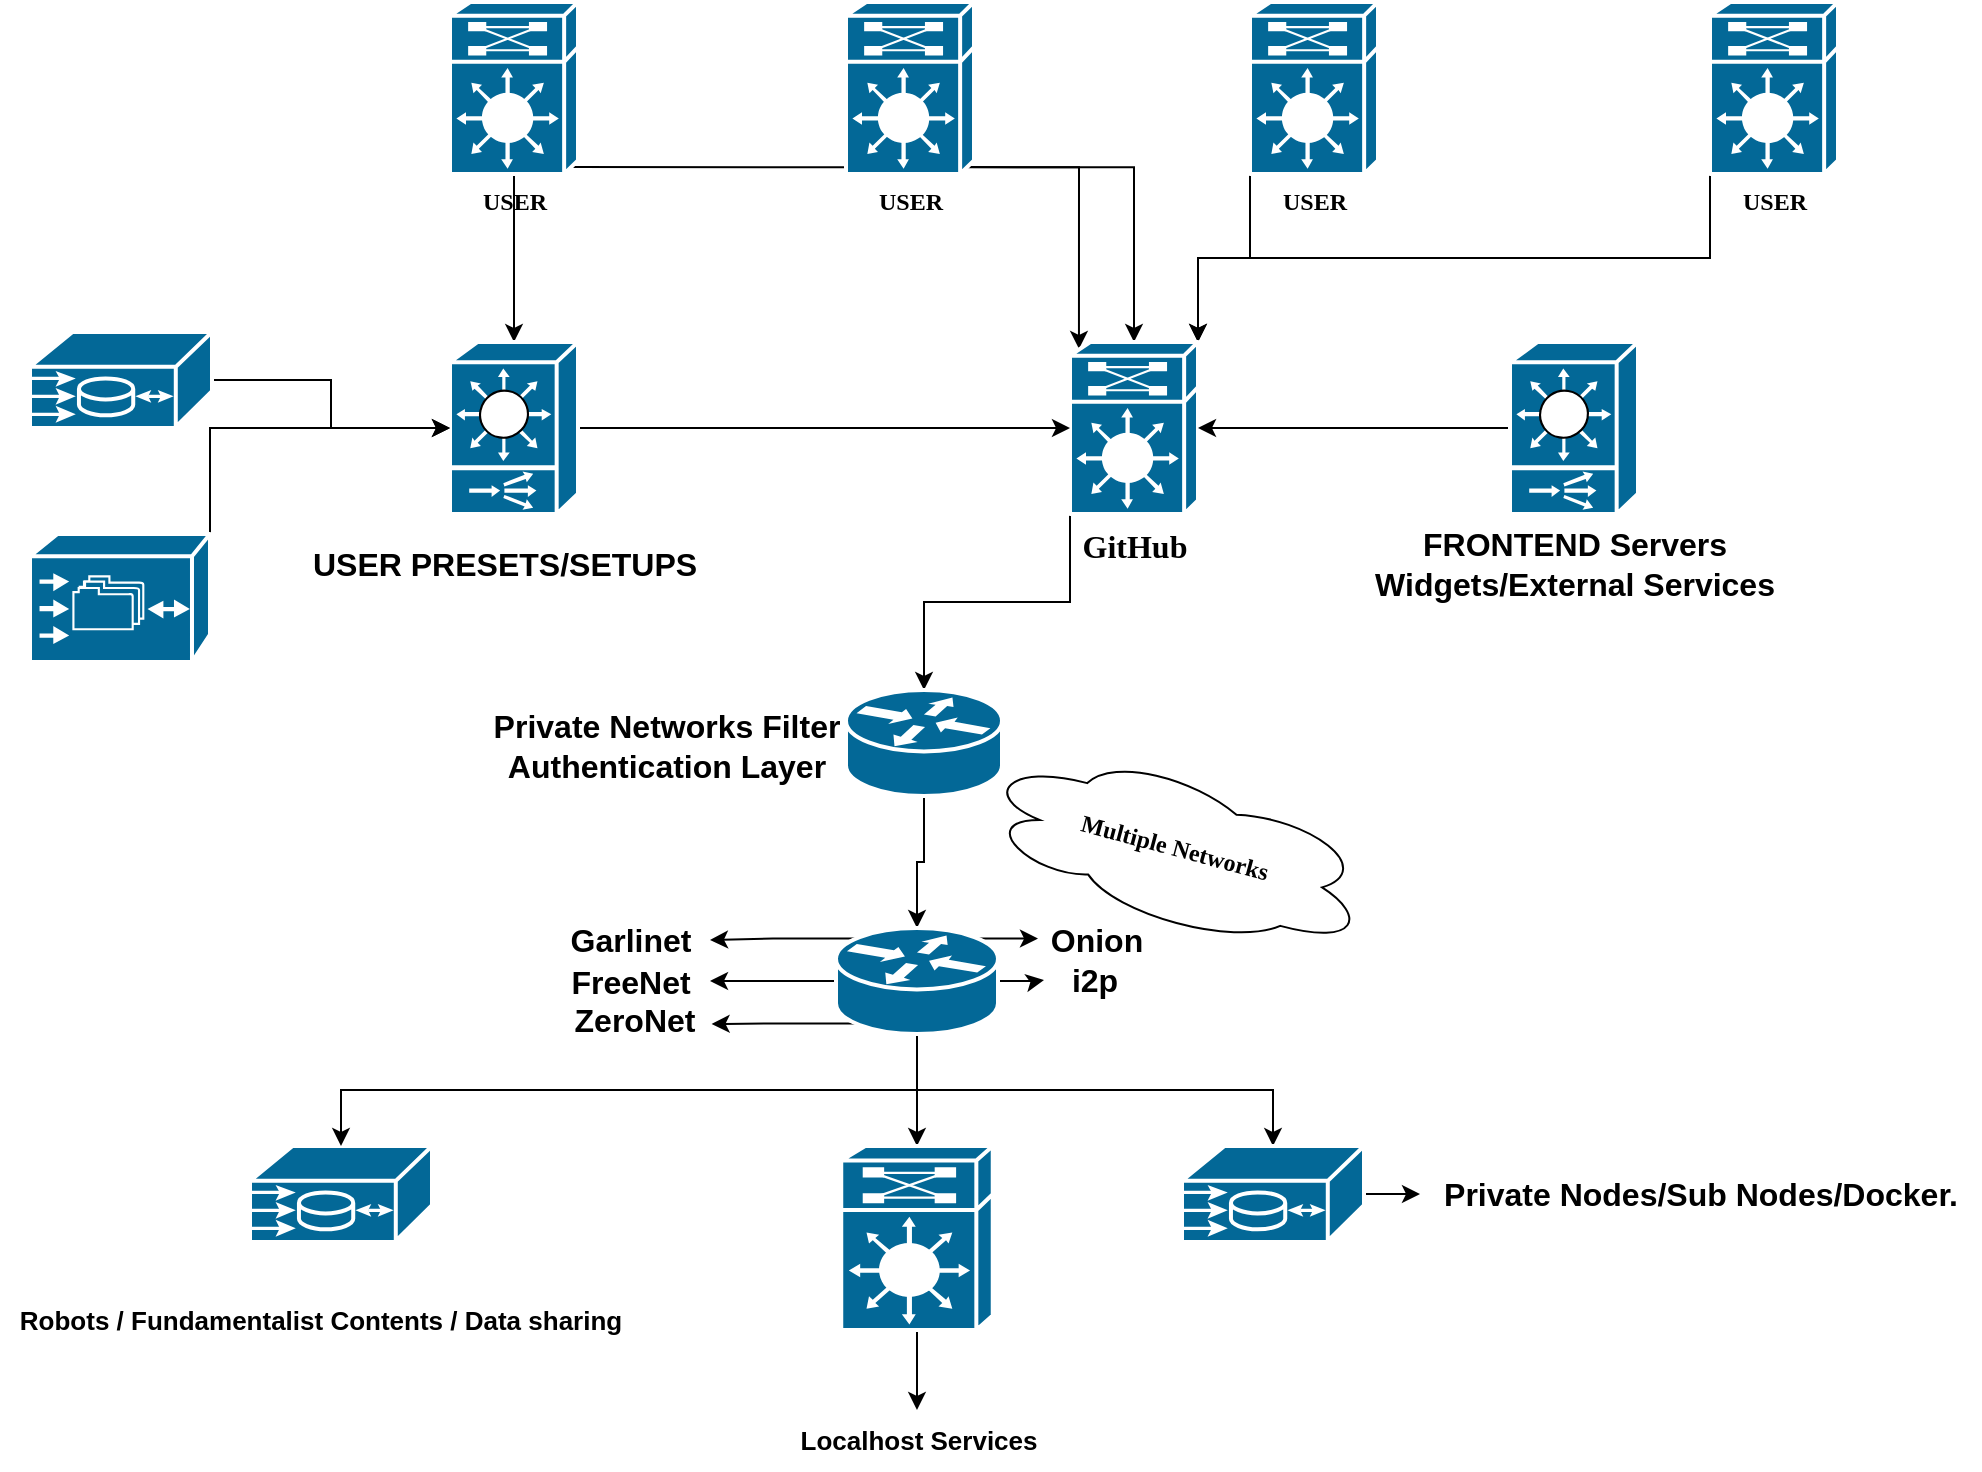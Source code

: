 <mxfile version="20.5.1" type="github">
  <diagram name="Page-1" id="c37626ed-c26b-45fb-9056-f9ebc6bb27b6">
    <mxGraphModel dx="2555" dy="1380" grid="1" gridSize="10" guides="1" tooltips="1" connect="1" arrows="1" fold="1" page="1" pageScale="1" pageWidth="1100" pageHeight="850" background="none" math="0" shadow="0">
      <root>
        <mxCell id="0" />
        <mxCell id="1" parent="0" />
        <mxCell id="vzz5hQNBR1GMGZ0krCKi-1" value="" style="edgeStyle=orthogonalEdgeStyle;rounded=0;orthogonalLoop=1;jettySize=auto;html=1;fontSize=16;fontColor=#000000;fontStyle=1" parent="1" source="1c7a67bf8fd3230f-1" target="1c7a67bf8fd3230f-6" edge="1">
          <mxGeometry relative="1" as="geometry" />
        </mxCell>
        <mxCell id="vzz5hQNBR1GMGZ0krCKi-51" style="edgeStyle=orthogonalEdgeStyle;rounded=0;orthogonalLoop=1;jettySize=auto;html=1;exitX=0.95;exitY=0.96;exitDx=0;exitDy=0;exitPerimeter=0;entryX=0.07;entryY=0.04;entryDx=0;entryDy=0;entryPerimeter=0;fontSize=16;fontColor=#000000;fontStyle=1" parent="1" source="1c7a67bf8fd3230f-1" target="1c7a67bf8fd3230f-5" edge="1">
          <mxGeometry relative="1" as="geometry" />
        </mxCell>
        <mxCell id="1c7a67bf8fd3230f-1" value="USER" style="shape=mxgraph.cisco.misc.route_switch_processor;html=1;dashed=0;fillColor=#036897;strokeColor=#ffffff;strokeWidth=2;verticalLabelPosition=bottom;verticalAlign=top;rounded=0;shadow=0;comic=0;fontFamily=Verdana;fontSize=12;fontColor=#000000;fontStyle=1" parent="1" vertex="1">
          <mxGeometry x="710" y="306" width="64" height="86" as="geometry" />
        </mxCell>
        <mxCell id="vzz5hQNBR1GMGZ0krCKi-50" style="edgeStyle=orthogonalEdgeStyle;rounded=0;orthogonalLoop=1;jettySize=auto;html=1;exitX=0.95;exitY=0.96;exitDx=0;exitDy=0;exitPerimeter=0;entryX=0.5;entryY=0;entryDx=0;entryDy=0;entryPerimeter=0;fontSize=16;fontColor=#000000;fontStyle=1" parent="1" source="1c7a67bf8fd3230f-2" target="1c7a67bf8fd3230f-5" edge="1">
          <mxGeometry relative="1" as="geometry" />
        </mxCell>
        <mxCell id="1c7a67bf8fd3230f-2" value="USER" style="shape=mxgraph.cisco.misc.route_switch_processor;html=1;dashed=0;fillColor=#036897;strokeColor=#ffffff;strokeWidth=2;verticalLabelPosition=bottom;verticalAlign=top;rounded=0;shadow=0;comic=0;fontFamily=Verdana;fontSize=12;fontColor=#000000;fontStyle=1" parent="1" vertex="1">
          <mxGeometry x="908" y="306" width="64" height="86" as="geometry" />
        </mxCell>
        <mxCell id="vzz5hQNBR1GMGZ0krCKi-49" style="edgeStyle=orthogonalEdgeStyle;rounded=0;orthogonalLoop=1;jettySize=auto;html=1;exitX=0;exitY=1;exitDx=0;exitDy=0;exitPerimeter=0;entryX=1;entryY=0;entryDx=0;entryDy=0;entryPerimeter=0;fontSize=16;fontColor=#000000;fontStyle=1" parent="1" source="1c7a67bf8fd3230f-3" target="1c7a67bf8fd3230f-5" edge="1">
          <mxGeometry relative="1" as="geometry" />
        </mxCell>
        <mxCell id="1c7a67bf8fd3230f-3" value="USER" style="shape=mxgraph.cisco.misc.route_switch_processor;html=1;dashed=0;fillColor=#036897;strokeColor=#ffffff;strokeWidth=2;verticalLabelPosition=bottom;verticalAlign=top;rounded=0;shadow=0;comic=0;fontFamily=Verdana;fontSize=12;fontColor=#000000;fontStyle=1" parent="1" vertex="1">
          <mxGeometry x="1110" y="306" width="64" height="86" as="geometry" />
        </mxCell>
        <mxCell id="vzz5hQNBR1GMGZ0krCKi-48" style="edgeStyle=orthogonalEdgeStyle;rounded=0;orthogonalLoop=1;jettySize=auto;html=1;exitX=0;exitY=1;exitDx=0;exitDy=0;exitPerimeter=0;entryX=1;entryY=0;entryDx=0;entryDy=0;entryPerimeter=0;fontSize=16;fontColor=#000000;fontStyle=1" parent="1" source="1c7a67bf8fd3230f-4" target="1c7a67bf8fd3230f-5" edge="1">
          <mxGeometry relative="1" as="geometry" />
        </mxCell>
        <mxCell id="1c7a67bf8fd3230f-4" value="USER" style="shape=mxgraph.cisco.misc.route_switch_processor;html=1;dashed=0;fillColor=#036897;strokeColor=#ffffff;strokeWidth=2;verticalLabelPosition=bottom;verticalAlign=top;rounded=0;shadow=0;comic=0;fontFamily=Verdana;fontSize=12;fontColor=#000000;fontStyle=1" parent="1" vertex="1">
          <mxGeometry x="1340" y="306" width="64" height="86" as="geometry" />
        </mxCell>
        <mxCell id="vzz5hQNBR1GMGZ0krCKi-43" style="edgeStyle=orthogonalEdgeStyle;rounded=0;orthogonalLoop=1;jettySize=auto;html=1;exitX=0;exitY=1;exitDx=0;exitDy=0;exitPerimeter=0;entryX=0.5;entryY=0;entryDx=0;entryDy=0;entryPerimeter=0;fontSize=16;fontColor=#000000;fontStyle=1" parent="1" source="1c7a67bf8fd3230f-5" target="1c7a67bf8fd3230f-46" edge="1">
          <mxGeometry relative="1" as="geometry" />
        </mxCell>
        <mxCell id="1c7a67bf8fd3230f-5" value="&lt;font style=&quot;font-size: 16px;&quot;&gt;&lt;span&gt;GitHub&lt;/span&gt;&lt;/font&gt;" style="shape=mxgraph.cisco.misc.route_switch_processor;html=1;dashed=0;fillColor=#036897;strokeColor=#ffffff;strokeWidth=2;verticalLabelPosition=bottom;verticalAlign=top;rounded=0;shadow=0;comic=0;fontFamily=Verdana;fontSize=12;fontColor=#000000;fontStyle=1" parent="1" vertex="1">
          <mxGeometry x="1020" y="476" width="64" height="86" as="geometry" />
        </mxCell>
        <mxCell id="vzz5hQNBR1GMGZ0krCKi-44" style="edgeStyle=orthogonalEdgeStyle;rounded=0;orthogonalLoop=1;jettySize=auto;html=1;exitX=1;exitY=0.5;exitDx=0;exitDy=0;exitPerimeter=0;entryX=0;entryY=0.5;entryDx=0;entryDy=0;entryPerimeter=0;fontSize=16;fontColor=#000000;fontStyle=1" parent="1" source="1c7a67bf8fd3230f-6" target="1c7a67bf8fd3230f-5" edge="1">
          <mxGeometry relative="1" as="geometry" />
        </mxCell>
        <mxCell id="1c7a67bf8fd3230f-6" value="" style="shape=mxgraph.cisco.switches.content_switch;html=1;dashed=0;fillColor=#036897;strokeColor=#ffffff;strokeWidth=2;verticalLabelPosition=bottom;verticalAlign=top;rounded=0;shadow=0;comic=0;fontFamily=Verdana;fontSize=12;fontColor=#000000;fontStyle=1" parent="1" vertex="1">
          <mxGeometry x="710" y="476" width="64" height="86" as="geometry" />
        </mxCell>
        <mxCell id="vzz5hQNBR1GMGZ0krCKi-47" style="edgeStyle=orthogonalEdgeStyle;rounded=0;orthogonalLoop=1;jettySize=auto;html=1;exitX=0;exitY=0.5;exitDx=0;exitDy=0;exitPerimeter=0;entryX=1;entryY=0.5;entryDx=0;entryDy=0;entryPerimeter=0;fontSize=16;fontColor=#000000;fontStyle=1" parent="1" source="1c7a67bf8fd3230f-7" target="1c7a67bf8fd3230f-5" edge="1">
          <mxGeometry relative="1" as="geometry" />
        </mxCell>
        <mxCell id="1c7a67bf8fd3230f-7" value="" style="shape=mxgraph.cisco.switches.content_switch;html=1;dashed=0;fillColor=#036897;strokeColor=#ffffff;strokeWidth=2;verticalLabelPosition=bottom;verticalAlign=top;rounded=0;shadow=0;comic=0;fontFamily=Verdana;fontSize=12;fontColor=#000000;fontStyle=1" parent="1" vertex="1">
          <mxGeometry x="1240" y="476" width="64" height="86" as="geometry" />
        </mxCell>
        <mxCell id="vzz5hQNBR1GMGZ0krCKi-45" style="edgeStyle=orthogonalEdgeStyle;rounded=0;orthogonalLoop=1;jettySize=auto;html=1;exitX=1;exitY=0;exitDx=0;exitDy=0;exitPerimeter=0;entryX=0;entryY=0.5;entryDx=0;entryDy=0;entryPerimeter=0;fontSize=16;fontColor=#000000;fontStyle=1" parent="1" source="1c7a67bf8fd3230f-8" target="1c7a67bf8fd3230f-6" edge="1">
          <mxGeometry relative="1" as="geometry" />
        </mxCell>
        <mxCell id="1c7a67bf8fd3230f-8" value="" style="shape=mxgraph.cisco.storage.cisco_file_engine;html=1;dashed=0;fillColor=#036897;strokeColor=#ffffff;strokeWidth=2;verticalLabelPosition=bottom;verticalAlign=top;rounded=0;shadow=0;comic=0;fontFamily=Verdana;fontSize=12;fontColor=#000000;fontStyle=1" parent="1" vertex="1">
          <mxGeometry x="500" y="572" width="90" height="64" as="geometry" />
        </mxCell>
        <mxCell id="vzz5hQNBR1GMGZ0krCKi-46" style="edgeStyle=orthogonalEdgeStyle;rounded=0;orthogonalLoop=1;jettySize=auto;html=1;exitX=1;exitY=0.5;exitDx=0;exitDy=0;exitPerimeter=0;entryX=0;entryY=0.5;entryDx=0;entryDy=0;entryPerimeter=0;fontSize=16;fontColor=#000000;fontStyle=1" parent="1" source="1c7a67bf8fd3230f-9" target="1c7a67bf8fd3230f-6" edge="1">
          <mxGeometry relative="1" as="geometry" />
        </mxCell>
        <mxCell id="1c7a67bf8fd3230f-9" value="" style="shape=mxgraph.cisco.misc.me1100;html=1;dashed=0;fillColor=#036897;strokeColor=#ffffff;strokeWidth=2;verticalLabelPosition=bottom;verticalAlign=top;rounded=0;shadow=0;comic=0;fontFamily=Verdana;fontSize=12;fontColor=#000000;fontStyle=1" parent="1" vertex="1">
          <mxGeometry x="500" y="471" width="91" height="48" as="geometry" />
        </mxCell>
        <mxCell id="1c7a67bf8fd3230f-13" value="Multiple Networks" style="ellipse;shape=cloud;whiteSpace=wrap;html=1;rounded=0;shadow=0;comic=0;strokeWidth=1;fontFamily=Verdana;fontSize=12;rotation=15;fontColor=#000000;fontStyle=1" parent="1" vertex="1">
          <mxGeometry x="971" y="689" width="203" height="80" as="geometry" />
        </mxCell>
        <mxCell id="1c7a67bf8fd3230f-19" value="" style="shape=mxgraph.cisco.misc.me1100;html=1;dashed=0;fillColor=#036897;strokeColor=#ffffff;strokeWidth=2;verticalLabelPosition=bottom;verticalAlign=top;rounded=0;shadow=0;comic=0;fontFamily=Verdana;fontSize=12;fontColor=#000000;fontStyle=1" parent="1" vertex="1">
          <mxGeometry x="610" y="878" width="91" height="48" as="geometry" />
        </mxCell>
        <mxCell id="vzz5hQNBR1GMGZ0krCKi-52" style="edgeStyle=orthogonalEdgeStyle;rounded=0;orthogonalLoop=1;jettySize=auto;html=1;exitX=0.5;exitY=1;exitDx=0;exitDy=0;exitPerimeter=0;entryX=0.5;entryY=0;entryDx=0;entryDy=0;entryPerimeter=0;fontSize=16;fontColor=#000000;fontStyle=1" parent="1" source="1c7a67bf8fd3230f-46" target="vzz5hQNBR1GMGZ0krCKi-21" edge="1">
          <mxGeometry relative="1" as="geometry" />
        </mxCell>
        <mxCell id="1c7a67bf8fd3230f-46" value="" style="shape=mxgraph.cisco.routers.router;html=1;dashed=0;fillColor=#036897;strokeColor=#ffffff;strokeWidth=2;verticalLabelPosition=bottom;verticalAlign=top;rounded=0;shadow=0;comic=0;fontFamily=Verdana;fontSize=12;fontColor=#000000;fontStyle=1" parent="1" vertex="1">
          <mxGeometry x="908" y="650" width="78" height="53" as="geometry" />
        </mxCell>
        <mxCell id="vzz5hQNBR1GMGZ0krCKi-2" value="USER PRESETS/SETUPS" style="text;html=1;resizable=0;autosize=1;align=center;verticalAlign=middle;points=[];fillColor=none;strokeColor=none;rounded=0;fontSize=16;fontColor=#000000;fontStyle=1" parent="1" vertex="1">
          <mxGeometry x="632" y="572" width="210" height="30" as="geometry" />
        </mxCell>
        <mxCell id="vzz5hQNBR1GMGZ0krCKi-3" value="&lt;div&gt;FRONTEND Servers&lt;/div&gt;&lt;div&gt;Widgets/External Services&lt;br&gt;&lt;/div&gt;" style="text;html=1;resizable=0;autosize=1;align=center;verticalAlign=middle;points=[];fillColor=none;strokeColor=none;rounded=0;fontSize=16;fontColor=#000000;fontStyle=1" parent="1" vertex="1">
          <mxGeometry x="1162" y="562" width="220" height="50" as="geometry" />
        </mxCell>
        <mxCell id="vzz5hQNBR1GMGZ0krCKi-5" value="&lt;div&gt;Private Networks Filter&lt;/div&gt;&lt;div&gt;Authentication Layer&lt;br&gt;&lt;/div&gt;" style="text;html=1;resizable=0;autosize=1;align=center;verticalAlign=middle;points=[];fillColor=none;strokeColor=none;rounded=0;fontSize=16;fontColor=#000000;fontStyle=1" parent="1" vertex="1">
          <mxGeometry x="718" y="653" width="200" height="50" as="geometry" />
        </mxCell>
        <mxCell id="vzz5hQNBR1GMGZ0krCKi-14" value="Garlinet" style="text;html=1;resizable=0;autosize=1;align=center;verticalAlign=middle;points=[];fillColor=none;strokeColor=none;rounded=0;fontSize=16;fontColor=#000000;fontStyle=1" parent="1" vertex="1">
          <mxGeometry x="760" y="760" width="80" height="30" as="geometry" />
        </mxCell>
        <mxCell id="vzz5hQNBR1GMGZ0krCKi-30" style="edgeStyle=orthogonalEdgeStyle;rounded=0;orthogonalLoop=1;jettySize=auto;html=1;exitX=0.12;exitY=0.1;exitDx=0;exitDy=0;exitPerimeter=0;fontSize=16;fontColor=#000000;fontStyle=1" parent="1" source="vzz5hQNBR1GMGZ0krCKi-21" target="vzz5hQNBR1GMGZ0krCKi-14" edge="1">
          <mxGeometry relative="1" as="geometry" />
        </mxCell>
        <mxCell id="vzz5hQNBR1GMGZ0krCKi-36" style="edgeStyle=orthogonalEdgeStyle;rounded=0;orthogonalLoop=1;jettySize=auto;html=1;exitX=1;exitY=0.5;exitDx=0;exitDy=0;exitPerimeter=0;fontSize=16;fontColor=#000000;fontStyle=1" parent="1" source="vzz5hQNBR1GMGZ0krCKi-21" target="vzz5hQNBR1GMGZ0krCKi-25" edge="1">
          <mxGeometry relative="1" as="geometry" />
        </mxCell>
        <mxCell id="vzz5hQNBR1GMGZ0krCKi-37" style="edgeStyle=orthogonalEdgeStyle;rounded=0;orthogonalLoop=1;jettySize=auto;html=1;exitX=0.88;exitY=0.1;exitDx=0;exitDy=0;exitPerimeter=0;fontSize=16;fontColor=#000000;fontStyle=1" parent="1" source="vzz5hQNBR1GMGZ0krCKi-21" target="vzz5hQNBR1GMGZ0krCKi-28" edge="1">
          <mxGeometry relative="1" as="geometry" />
        </mxCell>
        <mxCell id="vzz5hQNBR1GMGZ0krCKi-38" style="edgeStyle=orthogonalEdgeStyle;rounded=0;orthogonalLoop=1;jettySize=auto;html=1;exitX=0;exitY=0.5;exitDx=0;exitDy=0;exitPerimeter=0;fontSize=16;fontColor=#000000;fontStyle=1" parent="1" source="vzz5hQNBR1GMGZ0krCKi-21" target="vzz5hQNBR1GMGZ0krCKi-27" edge="1">
          <mxGeometry relative="1" as="geometry" />
        </mxCell>
        <mxCell id="vzz5hQNBR1GMGZ0krCKi-41" style="edgeStyle=orthogonalEdgeStyle;rounded=0;orthogonalLoop=1;jettySize=auto;html=1;exitX=0.12;exitY=0.9;exitDx=0;exitDy=0;exitPerimeter=0;entryX=1.01;entryY=0.667;entryDx=0;entryDy=0;entryPerimeter=0;fontSize=16;fontColor=#000000;fontStyle=1" parent="1" source="vzz5hQNBR1GMGZ0krCKi-21" edge="1">
          <mxGeometry relative="1" as="geometry">
            <mxPoint x="840.8" y="817.01" as="targetPoint" />
          </mxGeometry>
        </mxCell>
        <mxCell id="vzz5hQNBR1GMGZ0krCKi-53" style="edgeStyle=orthogonalEdgeStyle;rounded=0;orthogonalLoop=1;jettySize=auto;html=1;exitX=0.5;exitY=1;exitDx=0;exitDy=0;exitPerimeter=0;entryX=0.5;entryY=0;entryDx=0;entryDy=0;entryPerimeter=0;fontSize=16;fontColor=#000000;fontStyle=1" parent="1" source="vzz5hQNBR1GMGZ0krCKi-21" target="1c7a67bf8fd3230f-19" edge="1">
          <mxGeometry relative="1" as="geometry" />
        </mxCell>
        <mxCell id="vzz5hQNBR1GMGZ0krCKi-59" style="edgeStyle=orthogonalEdgeStyle;rounded=0;orthogonalLoop=1;jettySize=auto;html=1;exitX=0.5;exitY=1;exitDx=0;exitDy=0;exitPerimeter=0;entryX=0.5;entryY=0;entryDx=0;entryDy=0;entryPerimeter=0;fontSize=16;fontColor=#000000;fontStyle=1" parent="1" source="vzz5hQNBR1GMGZ0krCKi-21" target="vzz5hQNBR1GMGZ0krCKi-56" edge="1">
          <mxGeometry relative="1" as="geometry" />
        </mxCell>
        <mxCell id="vzz5hQNBR1GMGZ0krCKi-63" style="edgeStyle=orthogonalEdgeStyle;rounded=0;orthogonalLoop=1;jettySize=auto;html=1;exitX=0.5;exitY=1;exitDx=0;exitDy=0;exitPerimeter=0;entryX=0.5;entryY=0;entryDx=0;entryDy=0;entryPerimeter=0;fontSize=13;fontColor=#000000;fontStyle=1" parent="1" source="vzz5hQNBR1GMGZ0krCKi-21" target="vzz5hQNBR1GMGZ0krCKi-60" edge="1">
          <mxGeometry relative="1" as="geometry" />
        </mxCell>
        <mxCell id="vzz5hQNBR1GMGZ0krCKi-21" value="" style="shape=mxgraph.cisco.routers.router;html=1;dashed=0;fillColor=#036897;strokeColor=#ffffff;strokeWidth=2;verticalLabelPosition=bottom;verticalAlign=top;rounded=0;shadow=0;comic=0;fontFamily=Verdana;fontSize=12;fontColor=#000000;fontStyle=1" parent="1" vertex="1">
          <mxGeometry x="903" y="769" width="81" height="53" as="geometry" />
        </mxCell>
        <mxCell id="vzz5hQNBR1GMGZ0krCKi-25" value="i2p" style="text;html=1;resizable=0;autosize=1;align=center;verticalAlign=middle;points=[];fillColor=none;strokeColor=none;rounded=0;fontSize=16;fontColor=#000000;fontStyle=1" parent="1" vertex="1">
          <mxGeometry x="1007" y="780" width="50" height="30" as="geometry" />
        </mxCell>
        <mxCell id="vzz5hQNBR1GMGZ0krCKi-26" value="ZeroNet" style="text;html=1;resizable=0;autosize=1;align=center;verticalAlign=middle;points=[];fillColor=none;strokeColor=none;rounded=0;fontSize=16;fontColor=#000000;fontStyle=1" parent="1" vertex="1">
          <mxGeometry x="762" y="800" width="80" height="30" as="geometry" />
        </mxCell>
        <mxCell id="vzz5hQNBR1GMGZ0krCKi-27" value="&lt;div&gt;FreeNet&lt;/div&gt;" style="text;html=1;resizable=0;autosize=1;align=center;verticalAlign=middle;points=[];fillColor=none;strokeColor=none;rounded=0;fontSize=16;fontColor=#000000;fontStyle=1" parent="1" vertex="1">
          <mxGeometry x="760" y="780.5" width="80" height="30" as="geometry" />
        </mxCell>
        <mxCell id="vzz5hQNBR1GMGZ0krCKi-28" value="Onion" style="text;html=1;resizable=0;autosize=1;align=center;verticalAlign=middle;points=[];fillColor=none;strokeColor=none;rounded=0;fontSize=16;fontColor=#000000;fontStyle=1" parent="1" vertex="1">
          <mxGeometry x="998" y="760" width="70" height="30" as="geometry" />
        </mxCell>
        <mxCell id="vzz5hQNBR1GMGZ0krCKi-54" value="Robots / Fundamentalist Contents / Data sharing" style="text;html=1;resizable=0;autosize=1;align=center;verticalAlign=middle;points=[];fillColor=none;strokeColor=none;rounded=0;fontSize=13;fontStyle=1;fontColor=#000000;" parent="1" vertex="1">
          <mxGeometry x="485" y="950" width="320" height="30" as="geometry" />
        </mxCell>
        <mxCell id="vzz5hQNBR1GMGZ0krCKi-58" style="edgeStyle=orthogonalEdgeStyle;rounded=0;orthogonalLoop=1;jettySize=auto;html=1;exitX=1;exitY=0.5;exitDx=0;exitDy=0;exitPerimeter=0;fontSize=16;fontColor=#000000;fontStyle=1" parent="1" source="vzz5hQNBR1GMGZ0krCKi-56" target="vzz5hQNBR1GMGZ0krCKi-57" edge="1">
          <mxGeometry relative="1" as="geometry" />
        </mxCell>
        <mxCell id="vzz5hQNBR1GMGZ0krCKi-56" value="" style="shape=mxgraph.cisco.misc.me1100;html=1;dashed=0;fillColor=#036897;strokeColor=#ffffff;strokeWidth=2;verticalLabelPosition=bottom;verticalAlign=top;rounded=0;shadow=0;comic=0;fontFamily=Verdana;fontSize=12;fontColor=#000000;fontStyle=1" parent="1" vertex="1">
          <mxGeometry x="1076" y="878" width="91" height="48" as="geometry" />
        </mxCell>
        <mxCell id="vzz5hQNBR1GMGZ0krCKi-57" value="Private Nodes/Sub Nodes/Docker." style="text;html=1;resizable=0;autosize=1;align=center;verticalAlign=middle;points=[];fillColor=none;strokeColor=none;rounded=0;fontSize=16;fontColor=#000000;fontStyle=1" parent="1" vertex="1">
          <mxGeometry x="1195" y="887" width="280" height="30" as="geometry" />
        </mxCell>
        <mxCell id="vzz5hQNBR1GMGZ0krCKi-62" style="edgeStyle=orthogonalEdgeStyle;rounded=0;orthogonalLoop=1;jettySize=auto;html=1;exitX=0.5;exitY=1;exitDx=0;exitDy=0;exitPerimeter=0;fontSize=13;fontColor=#000000;fontStyle=1" parent="1" source="vzz5hQNBR1GMGZ0krCKi-60" target="vzz5hQNBR1GMGZ0krCKi-61" edge="1">
          <mxGeometry relative="1" as="geometry" />
        </mxCell>
        <mxCell id="vzz5hQNBR1GMGZ0krCKi-60" value="" style="shape=mxgraph.cisco.misc.route_switch_processor;html=1;dashed=0;fillColor=#036897;strokeColor=#ffffff;strokeWidth=2;verticalLabelPosition=bottom;verticalAlign=top;rounded=0;shadow=0;comic=0;fontFamily=Verdana;fontSize=12;fontColor=#000000;fontStyle=1" parent="1" vertex="1">
          <mxGeometry x="905.62" y="878" width="75.75" height="92" as="geometry" />
        </mxCell>
        <mxCell id="vzz5hQNBR1GMGZ0krCKi-61" value="Localhost Services" style="text;html=1;resizable=0;autosize=1;align=center;verticalAlign=middle;points=[];fillColor=none;strokeColor=none;rounded=0;fontSize=13;fontStyle=1;fontColor=#000000;" parent="1" vertex="1">
          <mxGeometry x="873.5" y="1010" width="140" height="30" as="geometry" />
        </mxCell>
      </root>
    </mxGraphModel>
  </diagram>
</mxfile>
